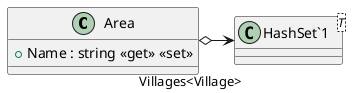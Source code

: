 @startuml
class Area {
    + Name : string <<get>> <<set>>
}
class "HashSet`1"<T> {
}
Area o-> "Villages<Village>" "HashSet`1"
@enduml
